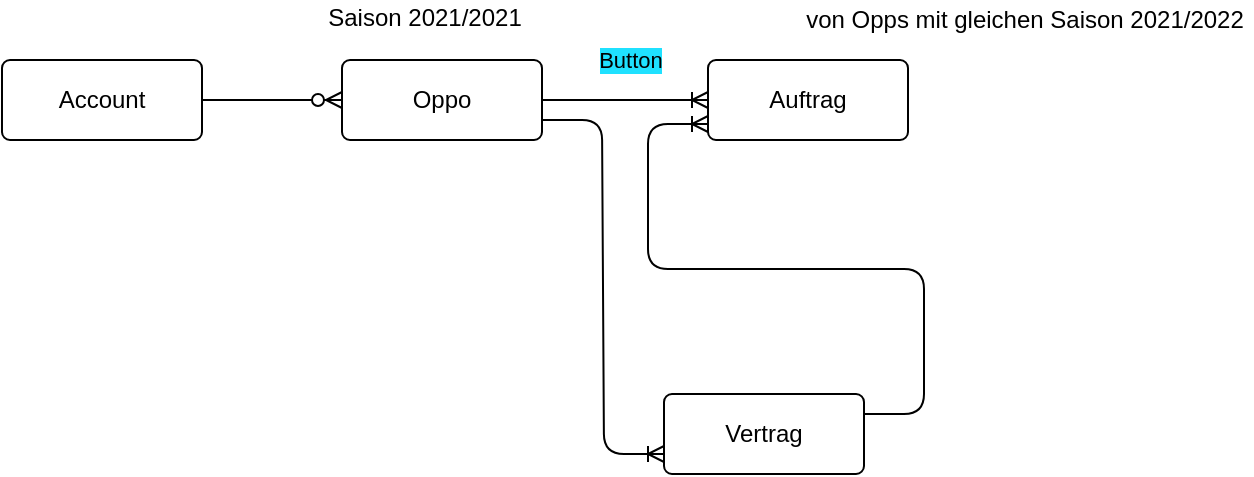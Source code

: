 <mxfile version="14.8.5" type="github">
  <diagram id="0gH1CCH9cnVJjO2RBHAu" name="Page-1">
    <mxGraphModel dx="1038" dy="500" grid="0" gridSize="10" guides="1" tooltips="1" connect="1" arrows="1" fold="1" page="1" pageScale="1" pageWidth="827" pageHeight="1169" math="0" shadow="0">
      <root>
        <mxCell id="0" />
        <mxCell id="1" parent="0" />
        <mxCell id="eNt2mjOIF3JbGj7Xw9-h-1" value="Oppo" style="rounded=1;arcSize=10;whiteSpace=wrap;html=1;align=center;" vertex="1" parent="1">
          <mxGeometry x="250" y="80" width="100" height="40" as="geometry" />
        </mxCell>
        <mxCell id="eNt2mjOIF3JbGj7Xw9-h-2" value="Auftrag" style="rounded=1;arcSize=10;whiteSpace=wrap;html=1;align=center;" vertex="1" parent="1">
          <mxGeometry x="433" y="80" width="100" height="40" as="geometry" />
        </mxCell>
        <mxCell id="eNt2mjOIF3JbGj7Xw9-h-4" value="Account" style="rounded=1;arcSize=10;whiteSpace=wrap;html=1;align=center;" vertex="1" parent="1">
          <mxGeometry x="80" y="80" width="100" height="40" as="geometry" />
        </mxCell>
        <mxCell id="eNt2mjOIF3JbGj7Xw9-h-5" value="" style="edgeStyle=entityRelationEdgeStyle;fontSize=12;html=1;endArrow=ERzeroToMany;endFill=1;entryX=0;entryY=0.5;entryDx=0;entryDy=0;exitX=1;exitY=0.5;exitDx=0;exitDy=0;" edge="1" parent="1" source="eNt2mjOIF3JbGj7Xw9-h-4" target="eNt2mjOIF3JbGj7Xw9-h-1">
          <mxGeometry width="100" height="100" relative="1" as="geometry">
            <mxPoint x="360" y="110" as="sourcePoint" />
            <mxPoint x="460" y="10" as="targetPoint" />
          </mxGeometry>
        </mxCell>
        <mxCell id="eNt2mjOIF3JbGj7Xw9-h-6" value="Vertrag" style="rounded=1;arcSize=10;whiteSpace=wrap;html=1;align=center;" vertex="1" parent="1">
          <mxGeometry x="411" y="247" width="100" height="40" as="geometry" />
        </mxCell>
        <mxCell id="eNt2mjOIF3JbGj7Xw9-h-8" value="" style="edgeStyle=entityRelationEdgeStyle;fontSize=12;html=1;endArrow=ERoneToMany;exitX=1;exitY=0.5;exitDx=0;exitDy=0;entryX=0;entryY=0.5;entryDx=0;entryDy=0;" edge="1" parent="1" source="eNt2mjOIF3JbGj7Xw9-h-1" target="eNt2mjOIF3JbGj7Xw9-h-2">
          <mxGeometry width="100" height="100" relative="1" as="geometry">
            <mxPoint x="360" y="110" as="sourcePoint" />
            <mxPoint x="460" y="10" as="targetPoint" />
          </mxGeometry>
        </mxCell>
        <mxCell id="eNt2mjOIF3JbGj7Xw9-h-11" value="Button" style="edgeLabel;html=1;align=center;verticalAlign=middle;resizable=0;points=[];labelBackgroundColor=#1FE1FF;" vertex="1" connectable="0" parent="eNt2mjOIF3JbGj7Xw9-h-8">
          <mxGeometry x="0.062" y="3" relative="1" as="geometry">
            <mxPoint y="-17" as="offset" />
          </mxGeometry>
        </mxCell>
        <mxCell id="eNt2mjOIF3JbGj7Xw9-h-9" value="" style="edgeStyle=entityRelationEdgeStyle;fontSize=12;html=1;endArrow=ERoneToMany;entryX=0;entryY=0.75;entryDx=0;entryDy=0;exitX=1;exitY=0.75;exitDx=0;exitDy=0;" edge="1" parent="1" source="eNt2mjOIF3JbGj7Xw9-h-1" target="eNt2mjOIF3JbGj7Xw9-h-6">
          <mxGeometry width="100" height="100" relative="1" as="geometry">
            <mxPoint x="360" y="110" as="sourcePoint" />
            <mxPoint x="460" y="10" as="targetPoint" />
          </mxGeometry>
        </mxCell>
        <mxCell id="eNt2mjOIF3JbGj7Xw9-h-10" value="" style="edgeStyle=entityRelationEdgeStyle;fontSize=12;html=1;endArrow=ERoneToMany;exitX=1;exitY=0.25;exitDx=0;exitDy=0;" edge="1" parent="1" source="eNt2mjOIF3JbGj7Xw9-h-6">
          <mxGeometry width="100" height="100" relative="1" as="geometry">
            <mxPoint x="540" y="100" as="sourcePoint" />
            <mxPoint x="433" y="112" as="targetPoint" />
          </mxGeometry>
        </mxCell>
        <mxCell id="eNt2mjOIF3JbGj7Xw9-h-12" value="von Opps mit gleichen Saison 2021/2022" style="text;html=1;align=center;verticalAlign=middle;resizable=0;points=[];autosize=1;strokeColor=none;" vertex="1" parent="1">
          <mxGeometry x="476" y="51" width="229" height="18" as="geometry" />
        </mxCell>
        <mxCell id="eNt2mjOIF3JbGj7Xw9-h-13" value="Saison 2021/2021" style="text;html=1;align=center;verticalAlign=middle;resizable=0;points=[];autosize=1;strokeColor=none;" vertex="1" parent="1">
          <mxGeometry x="237" y="50" width="107" height="18" as="geometry" />
        </mxCell>
      </root>
    </mxGraphModel>
  </diagram>
</mxfile>
